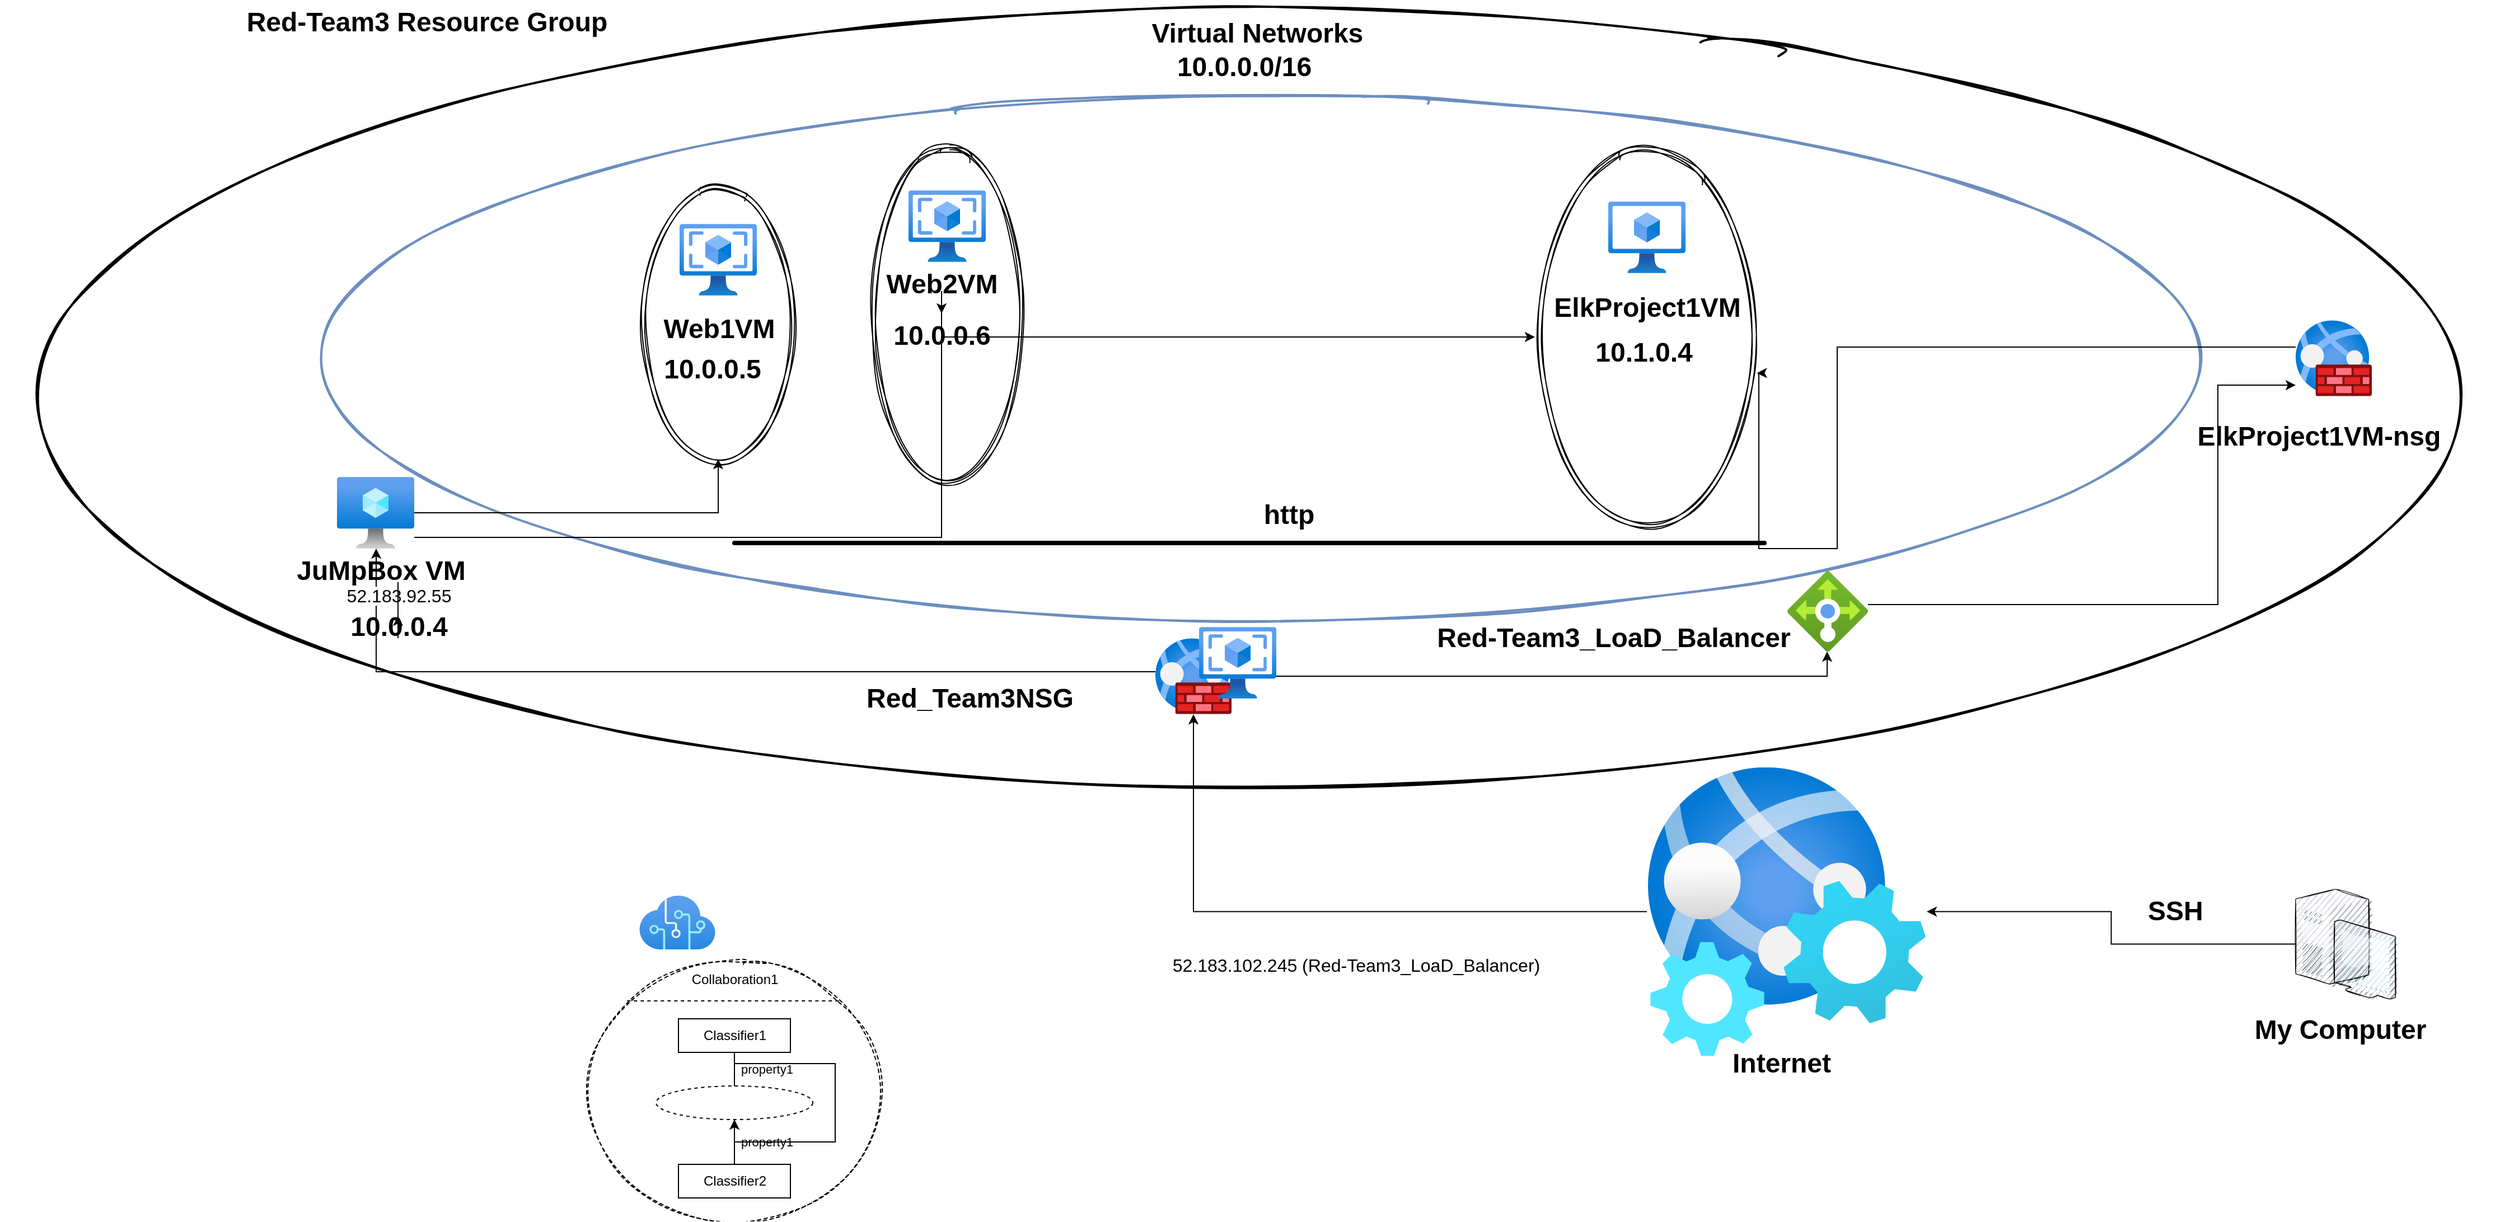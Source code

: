 <mxfile version="13.9.2" type="google"><diagram id="xk2R8IbOK1X1EnKeUz6q" name="Page-1"><mxGraphModel dx="4070" dy="1243" grid="1" gridSize="10" guides="1" tooltips="1" connect="1" arrows="1" fold="1" page="1" pageScale="1" pageWidth="850" pageHeight="1100" background="none" math="0" shadow="0"><root><mxCell id="0"/><mxCell id="1" parent="0"/><mxCell id="bkx2YSdnIDxqTQkpDMT0-20" value="" style="strokeWidth=2;html=1;shape=mxgraph.flowchart.start_1;whiteSpace=wrap;sketch=1;fillColor=none;gradientColor=none;" vertex="1" parent="1"><mxGeometry x="-1340" y="30" width="2230" height="690" as="geometry"/></mxCell><mxCell id="bkx2YSdnIDxqTQkpDMT0-19" value="" style="strokeWidth=2;html=1;shape=mxgraph.flowchart.start_1;whiteSpace=wrap;strokeColor=#6c8ebf;sketch=1;fillColor=none;" vertex="1" parent="1"><mxGeometry x="-1080" y="110" width="1730" height="460" as="geometry"/></mxCell><mxCell id="bkx2YSdnIDxqTQkpDMT0-40" value="" style="ellipse;shape=doubleEllipse;whiteSpace=wrap;html=1;sketch=1;fillColor=none;gradientColor=none;" vertex="1" parent="1"><mxGeometry x="30" y="156" width="200" height="330" as="geometry"/></mxCell><mxCell id="bkx2YSdnIDxqTQkpDMT0-38" value="" style="ellipse;shape=doubleEllipse;whiteSpace=wrap;html=1;sketch=1;fillColor=none;gradientColor=none;" vertex="1" parent="1"><mxGeometry x="-770" y="190" width="141" height="240" as="geometry"/></mxCell><mxCell id="bkx2YSdnIDxqTQkpDMT0-14" value="" style="aspect=fixed;html=1;points=[];align=center;image;fontSize=12;image=img/lib/azure2/compute/Virtual_Machines_Classic.svg;" vertex="1" parent="1"><mxGeometry x="95.5" y="200" width="69" height="64" as="geometry"/></mxCell><mxCell id="bkx2YSdnIDxqTQkpDMT0-86" style="edgeStyle=orthogonalEdgeStyle;rounded=0;orthogonalLoop=1;jettySize=auto;html=1;" edge="1" parent="1" source="bkx2YSdnIDxqTQkpDMT0-15" target="bkx2YSdnIDxqTQkpDMT0-38"><mxGeometry relative="1" as="geometry"/></mxCell><mxCell id="bkx2YSdnIDxqTQkpDMT0-88" style="edgeStyle=orthogonalEdgeStyle;rounded=0;orthogonalLoop=1;jettySize=auto;html=1;" edge="1" parent="1" source="bkx2YSdnIDxqTQkpDMT0-15" target="bkx2YSdnIDxqTQkpDMT0-40"><mxGeometry relative="1" as="geometry"><Array as="points"><mxPoint x="-500" y="500"/><mxPoint x="-500" y="321"/></Array></mxGeometry></mxCell><mxCell id="bkx2YSdnIDxqTQkpDMT0-15" value="" style="aspect=fixed;html=1;points=[];align=center;image;fontSize=12;image=img/lib/azure2/compute/Virtual_Machine.svg;" vertex="1" parent="1"><mxGeometry x="-1040" y="446" width="69" height="64" as="geometry"/></mxCell><mxCell id="bkx2YSdnIDxqTQkpDMT0-16" value="" style="aspect=fixed;html=1;points=[];align=center;image;fontSize=12;image=img/lib/azure2/compute/VM_Images_Classic.svg;" vertex="1" parent="1"><mxGeometry x="-734" y="220" width="69" height="64" as="geometry"/></mxCell><mxCell id="bkx2YSdnIDxqTQkpDMT0-21" value="" style="shape=ellipse;container=1;horizontal=1;horizontalStack=0;resizeParent=1;resizeParentMax=0;resizeLast=0;html=1;dashed=1;collapsible=0;sketch=1;fillColor=none;gradientColor=none;" vertex="1" parent="1"><mxGeometry x="-820" y="880" width="270" height="230" as="geometry"/></mxCell><mxCell id="bkx2YSdnIDxqTQkpDMT0-22" value="Collaboration1" style="html=1;strokeColor=none;fillColor=none;align=center;verticalAlign=middle;spacingLeft=4;spacingRight=4;rotatable=0;points=[[0,0.5],[1,0.5]];resizeWidth=1;" vertex="1" parent="bkx2YSdnIDxqTQkpDMT0-21"><mxGeometry width="270" height="30" as="geometry"/></mxCell><mxCell id="bkx2YSdnIDxqTQkpDMT0-23" value="" style="line;strokeWidth=1;fillColor=none;rotatable=0;labelPosition=right;points=[];portConstraint=eastwest;dashed=1;resizeWidth=1;" vertex="1" parent="bkx2YSdnIDxqTQkpDMT0-21"><mxGeometry x="0.145" width="192" height="8" relative="1" as="geometry"><mxPoint y="30" as="offset"/></mxGeometry></mxCell><mxCell id="bkx2YSdnIDxqTQkpDMT0-24" value="Classifier1" style="html=1;align=center;verticalAlign=middle;rotatable=0;" vertex="1" parent="bkx2YSdnIDxqTQkpDMT0-21"><mxGeometry width="100" height="30" relative="1" as="geometry"><mxPoint x="85" y="50" as="offset"/></mxGeometry></mxCell><mxCell id="bkx2YSdnIDxqTQkpDMT0-25" value="" style="shape=ellipse;html=1;align=center;verticalAlign=middle;rotatable=0;dashed=1;" vertex="1" parent="bkx2YSdnIDxqTQkpDMT0-21"><mxGeometry width="140" height="30" relative="1" as="geometry"><mxPoint x="65" y="110" as="offset"/></mxGeometry></mxCell><mxCell id="bkx2YSdnIDxqTQkpDMT0-26" value="property1" style="edgeStyle=none;endArrow=none;verticalAlign=middle;labelBackgroundColor=none;endSize=12;html=1;align=left;endFill=0;spacingLeft=4;" edge="1" parent="bkx2YSdnIDxqTQkpDMT0-21" source="bkx2YSdnIDxqTQkpDMT0-24" target="bkx2YSdnIDxqTQkpDMT0-25"><mxGeometry relative="1" as="geometry"/></mxCell><mxCell id="bkx2YSdnIDxqTQkpDMT0-27" value="Classifier2" style="html=1;align=center;verticalAlign=middle;rotatable=0;" vertex="1" parent="bkx2YSdnIDxqTQkpDMT0-21"><mxGeometry width="100" height="30" relative="1" as="geometry"><mxPoint x="85" y="180" as="offset"/></mxGeometry></mxCell><mxCell id="bkx2YSdnIDxqTQkpDMT0-28" value="property1" style="edgeStyle=none;endArrow=none;verticalAlign=middle;labelBackgroundColor=none;endSize=12;html=1;align=left;endFill=0;spacingLeft=4;" edge="1" parent="bkx2YSdnIDxqTQkpDMT0-21" source="bkx2YSdnIDxqTQkpDMT0-25" target="bkx2YSdnIDxqTQkpDMT0-27"><mxGeometry relative="1" as="geometry"/></mxCell><mxCell id="bkx2YSdnIDxqTQkpDMT0-31" style="edgeStyle=orthogonalEdgeStyle;rounded=0;orthogonalLoop=1;jettySize=auto;html=1;exitX=0.5;exitY=0;exitDx=0;exitDy=0;" edge="1" parent="bkx2YSdnIDxqTQkpDMT0-21" source="bkx2YSdnIDxqTQkpDMT0-25" target="bkx2YSdnIDxqTQkpDMT0-25"><mxGeometry relative="1" as="geometry"/></mxCell><mxCell id="bkx2YSdnIDxqTQkpDMT0-57" style="edgeStyle=orthogonalEdgeStyle;rounded=0;orthogonalLoop=1;jettySize=auto;html=1;" edge="1" parent="1" source="bkx2YSdnIDxqTQkpDMT0-29" target="bkx2YSdnIDxqTQkpDMT0-36"><mxGeometry relative="1" as="geometry"><Array as="points"><mxPoint x="640" y="560"/><mxPoint x="640" y="364"/></Array></mxGeometry></mxCell><mxCell id="bkx2YSdnIDxqTQkpDMT0-29" value="" style="aspect=fixed;html=1;points=[];align=center;image;fontSize=12;image=img/lib/azure2/networking/Load_Balancers.svg;sketch=1;fillColor=none;gradientColor=none;" vertex="1" parent="1"><mxGeometry x="255.5" y="530" width="72" height="72" as="geometry"/></mxCell><mxCell id="bkx2YSdnIDxqTQkpDMT0-48" style="edgeStyle=orthogonalEdgeStyle;rounded=0;orthogonalLoop=1;jettySize=auto;html=1;" edge="1" parent="1" source="bkx2YSdnIDxqTQkpDMT0-33" target="bkx2YSdnIDxqTQkpDMT0-43"><mxGeometry relative="1" as="geometry"/></mxCell><mxCell id="bkx2YSdnIDxqTQkpDMT0-33" value="" style="verticalLabelPosition=bottom;aspect=fixed;html=1;verticalAlign=top;strokeColor=none;align=center;outlineConnect=0;shape=mxgraph.citrix.desktop;sketch=1;fillColor=none;gradientColor=none;" vertex="1" parent="1"><mxGeometry x="709.5" y="814.25" width="89" height="98" as="geometry"/></mxCell><mxCell id="bkx2YSdnIDxqTQkpDMT0-54" style="edgeStyle=orthogonalEdgeStyle;rounded=0;orthogonalLoop=1;jettySize=auto;html=1;" edge="1" parent="1" source="bkx2YSdnIDxqTQkpDMT0-35" target="bkx2YSdnIDxqTQkpDMT0-15"><mxGeometry relative="1" as="geometry"><Array as="points"><mxPoint x="-1005" y="620"/></Array></mxGeometry></mxCell><mxCell id="bkx2YSdnIDxqTQkpDMT0-72" style="edgeStyle=orthogonalEdgeStyle;rounded=0;orthogonalLoop=1;jettySize=auto;html=1;" edge="1" parent="1" source="bkx2YSdnIDxqTQkpDMT0-35" target="bkx2YSdnIDxqTQkpDMT0-29"><mxGeometry relative="1" as="geometry"><Array as="points"><mxPoint x="291" y="624"/></Array></mxGeometry></mxCell><mxCell id="bkx2YSdnIDxqTQkpDMT0-35" value="" style="aspect=fixed;html=1;points=[];align=center;image;fontSize=12;image=img/lib/azure2/networking/Web_Application_Firewall_Policies_WAF.svg;sketch=1;fillColor=none;gradientColor=none;" vertex="1" parent="1"><mxGeometry x="-309" y="590" width="68" height="68" as="geometry"/></mxCell><mxCell id="bkx2YSdnIDxqTQkpDMT0-89" style="edgeStyle=orthogonalEdgeStyle;rounded=0;orthogonalLoop=1;jettySize=auto;html=1;entryX=0.991;entryY=0.598;entryDx=0;entryDy=0;entryPerimeter=0;" edge="1" parent="1" source="bkx2YSdnIDxqTQkpDMT0-36" target="bkx2YSdnIDxqTQkpDMT0-40"><mxGeometry relative="1" as="geometry"><Array as="points"><mxPoint x="300" y="330"/><mxPoint x="300" y="510"/><mxPoint x="230" y="510"/><mxPoint x="230" y="353"/></Array></mxGeometry></mxCell><mxCell id="bkx2YSdnIDxqTQkpDMT0-36" value="" style="aspect=fixed;html=1;points=[];align=center;image;fontSize=12;image=img/lib/azure2/networking/Web_Application_Firewall_Policies_WAF.svg;sketch=1;fillColor=none;gradientColor=none;" vertex="1" parent="1"><mxGeometry x="709.5" y="306" width="68" height="68" as="geometry"/></mxCell><mxCell id="bkx2YSdnIDxqTQkpDMT0-39" value="" style="ellipse;shape=doubleEllipse;whiteSpace=wrap;html=1;sketch=1;fillColor=none;gradientColor=none;" vertex="1" parent="1"><mxGeometry x="-565" y="156" width="140" height="290" as="geometry"/></mxCell><mxCell id="bkx2YSdnIDxqTQkpDMT0-41" value="" style="aspect=fixed;html=1;points=[];align=center;image;fontSize=12;image=img/lib/azure2/ai_machine_learning/Cognitive_Services.svg;sketch=1;fillColor=none;gradientColor=none;" vertex="1" parent="1"><mxGeometry x="-770" y="820" width="68" height="48" as="geometry"/></mxCell><mxCell id="bkx2YSdnIDxqTQkpDMT0-53" style="edgeStyle=orthogonalEdgeStyle;rounded=0;orthogonalLoop=1;jettySize=auto;html=1;" edge="1" parent="1" source="bkx2YSdnIDxqTQkpDMT0-43" target="bkx2YSdnIDxqTQkpDMT0-35"><mxGeometry relative="1" as="geometry"/></mxCell><mxCell id="bkx2YSdnIDxqTQkpDMT0-43" value="" style="aspect=fixed;html=1;points=[];align=center;image;fontSize=12;image=img/lib/azure2/preview/Web_Environment.svg;sketch=1;fillColor=none;gradientColor=none;" vertex="1" parent="1"><mxGeometry x="130" y="705.34" width="250" height="257.82" as="geometry"/></mxCell><mxCell id="bkx2YSdnIDxqTQkpDMT0-46" value="Internet" style="text;strokeColor=none;fillColor=none;html=1;fontSize=24;fontStyle=1;verticalAlign=middle;align=center;sketch=1;" vertex="1" parent="1"><mxGeometry x="200" y="950" width="100" height="40" as="geometry"/></mxCell><mxCell id="bkx2YSdnIDxqTQkpDMT0-47" value="My Computer" style="text;strokeColor=none;fillColor=none;html=1;fontSize=24;fontStyle=1;verticalAlign=middle;align=center;sketch=1;" vertex="1" parent="1"><mxGeometry x="699" y="920" width="100" height="40" as="geometry"/></mxCell><mxCell id="bkx2YSdnIDxqTQkpDMT0-50" value="JuMpBox VM" style="text;strokeColor=none;fillColor=none;html=1;fontSize=24;fontStyle=1;verticalAlign=middle;align=center;sketch=1;" vertex="1" parent="1"><mxGeometry x="-1051" y="500" width="100" height="60" as="geometry"/></mxCell><mxCell id="bkx2YSdnIDxqTQkpDMT0-51" value="Red_Team3NSG" style="text;strokeColor=none;fillColor=none;html=1;fontSize=24;fontStyle=1;verticalAlign=middle;align=center;sketch=1;" vertex="1" parent="1"><mxGeometry x="-525" y="624" width="100" height="40" as="geometry"/></mxCell><mxCell id="bkx2YSdnIDxqTQkpDMT0-52" value="ElkProject1VM-nsg" style="text;strokeColor=none;fillColor=none;html=1;fontSize=24;fontStyle=1;verticalAlign=middle;align=center;sketch=1;" vertex="1" parent="1"><mxGeometry x="680" y="390" width="100" height="40" as="geometry"/></mxCell><mxCell id="bkx2YSdnIDxqTQkpDMT0-60" value="SSH&amp;nbsp;" style="text;strokeColor=none;fillColor=none;html=1;fontSize=24;fontStyle=1;verticalAlign=middle;align=center;sketch=1;" vertex="1" parent="1"><mxGeometry x="555" y="814.25" width="100" height="40" as="geometry"/></mxCell><mxCell id="bkx2YSdnIDxqTQkpDMT0-61" value="&lt;span style=&quot;font-family: &amp;#34;az_ea_font&amp;#34; , &amp;#34;segoe ui&amp;#34; , &amp;#34;az_font&amp;#34; , , , &amp;#34;blinkmacsystemfont&amp;#34; , &amp;#34;roboto&amp;#34; , &amp;#34;oxygen&amp;#34; , &amp;#34;ubuntu&amp;#34; , &amp;#34;cantarell&amp;#34; , &amp;#34;open sans&amp;#34; , &amp;#34;helvetica neue&amp;#34; , sans-serif ; font-size: 16px ; font-weight: 400 ; background-color: rgb(255 , 255 , 255)&quot;&gt;52.183.102.245 (Red-Team3_LoaD_Balancer)&lt;/span&gt;" style="text;strokeColor=none;fillColor=none;html=1;fontSize=24;fontStyle=1;verticalAlign=middle;align=center;sketch=1;" vertex="1" parent="1"><mxGeometry x="-180" y="860" width="100" height="40" as="geometry"/></mxCell><mxCell id="bkx2YSdnIDxqTQkpDMT0-62" value="&lt;span style=&quot;font-family: &amp;#34;az_ea_font&amp;#34; , &amp;#34;segoe ui&amp;#34; , &amp;#34;az_font&amp;#34; , , , &amp;#34;blinkmacsystemfont&amp;#34; , &amp;#34;roboto&amp;#34; , &amp;#34;oxygen&amp;#34; , &amp;#34;ubuntu&amp;#34; , &amp;#34;cantarell&amp;#34; , &amp;#34;open sans&amp;#34; , &amp;#34;helvetica neue&amp;#34; , sans-serif ; font-size: 16px ; font-weight: 400 ; background-color: rgb(255 , 255 , 255)&quot;&gt;52.183.92.55&lt;/span&gt;" style="text;strokeColor=none;fillColor=none;html=1;fontSize=24;fontStyle=1;verticalAlign=middle;align=center;sketch=1;" vertex="1" parent="1"><mxGeometry x="-1035.5" y="530" width="100" height="40" as="geometry"/></mxCell><mxCell id="bkx2YSdnIDxqTQkpDMT0-64" value="" style="edgeStyle=orthogonalEdgeStyle;rounded=0;orthogonalLoop=1;jettySize=auto;html=1;" edge="1" parent="1" source="bkx2YSdnIDxqTQkpDMT0-63" target="bkx2YSdnIDxqTQkpDMT0-62"><mxGeometry relative="1" as="geometry"/></mxCell><mxCell id="bkx2YSdnIDxqTQkpDMT0-63" value="10.0.0.4" style="text;strokeColor=none;fillColor=none;html=1;fontSize=24;fontStyle=1;verticalAlign=middle;align=center;sketch=1;" vertex="1" parent="1"><mxGeometry x="-1035.5" y="560" width="100" height="40" as="geometry"/></mxCell><mxCell id="bkx2YSdnIDxqTQkpDMT0-49" value="Red-Team3_LoaD_Balancer" style="text;strokeColor=none;fillColor=none;html=1;fontSize=24;fontStyle=1;verticalAlign=middle;align=center;sketch=1;" vertex="1" parent="1"><mxGeometry x="50" y="570" width="100" height="40" as="geometry"/></mxCell><mxCell id="bkx2YSdnIDxqTQkpDMT0-74" value="" style="aspect=fixed;html=1;points=[];align=center;image;fontSize=12;image=img/lib/azure2/compute/OS_Images_Classic.svg;sketch=1;fillColor=none;gradientColor=none;" vertex="1" parent="1"><mxGeometry x="-529.5" y="190" width="69" height="64" as="geometry"/></mxCell><mxCell id="bkx2YSdnIDxqTQkpDMT0-75" value="" style="aspect=fixed;html=1;points=[];align=center;image;fontSize=12;image=img/lib/azure2/compute/OS_Images_Classic.svg;sketch=1;fillColor=none;gradientColor=none;" vertex="1" parent="1"><mxGeometry x="-270" y="580" width="69" height="64" as="geometry"/></mxCell><mxCell id="bkx2YSdnIDxqTQkpDMT0-76" value="Red-Team3 Resource Group" style="text;strokeColor=none;fillColor=none;html=1;fontSize=24;fontStyle=1;verticalAlign=middle;align=center;sketch=1;" vertex="1" parent="1"><mxGeometry x="-1010" y="20" width="100" height="40" as="geometry"/></mxCell><mxCell id="bkx2YSdnIDxqTQkpDMT0-77" value="Virtual Networks&amp;nbsp;" style="text;strokeColor=none;fillColor=none;html=1;fontSize=24;fontStyle=1;verticalAlign=middle;align=center;sketch=1;" vertex="1" parent="1"><mxGeometry x="-265" y="30" width="100" height="40" as="geometry"/></mxCell><mxCell id="bkx2YSdnIDxqTQkpDMT0-78" value="10.0.0.0/16" style="text;strokeColor=none;fillColor=none;html=1;fontSize=24;fontStyle=1;verticalAlign=middle;align=center;sketch=1;" vertex="1" parent="1"><mxGeometry x="-280" y="60" width="100" height="40" as="geometry"/></mxCell><mxCell id="bkx2YSdnIDxqTQkpDMT0-79" value="Web1VM" style="text;strokeColor=none;fillColor=none;html=1;fontSize=24;fontStyle=1;verticalAlign=middle;align=center;sketch=1;" vertex="1" parent="1"><mxGeometry x="-749.5" y="294" width="100" height="40" as="geometry"/></mxCell><mxCell id="bkx2YSdnIDxqTQkpDMT0-85" value="" style="edgeStyle=orthogonalEdgeStyle;rounded=0;orthogonalLoop=1;jettySize=auto;html=1;" edge="1" parent="1" source="bkx2YSdnIDxqTQkpDMT0-80" target="bkx2YSdnIDxqTQkpDMT0-83"><mxGeometry relative="1" as="geometry"/></mxCell><mxCell id="bkx2YSdnIDxqTQkpDMT0-80" value="Web2VM" style="text;strokeColor=none;fillColor=none;html=1;fontSize=24;fontStyle=1;verticalAlign=middle;align=center;sketch=1;" vertex="1" parent="1"><mxGeometry x="-550" y="254" width="100" height="40" as="geometry"/></mxCell><mxCell id="bkx2YSdnIDxqTQkpDMT0-81" value="ElkProject1VM" style="text;strokeColor=none;fillColor=none;html=1;fontSize=24;fontStyle=1;verticalAlign=middle;align=center;sketch=1;" vertex="1" parent="1"><mxGeometry x="80" y="275" width="100" height="40" as="geometry"/></mxCell><mxCell id="bkx2YSdnIDxqTQkpDMT0-82" value="10.0.0.5" style="text;strokeColor=none;fillColor=none;html=1;fontSize=24;fontStyle=1;verticalAlign=middle;align=center;sketch=1;" vertex="1" parent="1"><mxGeometry x="-755.5" y="330" width="100" height="40" as="geometry"/></mxCell><mxCell id="bkx2YSdnIDxqTQkpDMT0-83" value="10.0.0.6" style="text;strokeColor=none;fillColor=none;html=1;fontSize=24;fontStyle=1;verticalAlign=middle;align=center;sketch=1;" vertex="1" parent="1"><mxGeometry x="-550" y="300" width="100" height="40" as="geometry"/></mxCell><mxCell id="bkx2YSdnIDxqTQkpDMT0-84" value="10.1.0.4" style="text;strokeColor=none;fillColor=none;html=1;fontSize=24;fontStyle=1;verticalAlign=middle;align=center;sketch=1;" vertex="1" parent="1"><mxGeometry x="77" y="315" width="100" height="40" as="geometry"/></mxCell><mxCell id="bkx2YSdnIDxqTQkpDMT0-91" value="" style="line;strokeWidth=4;html=1;perimeter=backbonePerimeter;points=[];outlineConnect=0;sketch=1;fillColor=none;gradientColor=none;" vertex="1" parent="1"><mxGeometry x="-685" y="500" width="920" height="10" as="geometry"/></mxCell><mxCell id="bkx2YSdnIDxqTQkpDMT0-92" value="http" style="text;strokeColor=none;fillColor=none;html=1;fontSize=24;fontStyle=1;verticalAlign=middle;align=center;sketch=1;" vertex="1" parent="1"><mxGeometry x="-240" y="460" width="100" height="40" as="geometry"/></mxCell></root></mxGraphModel></diagram></mxfile>